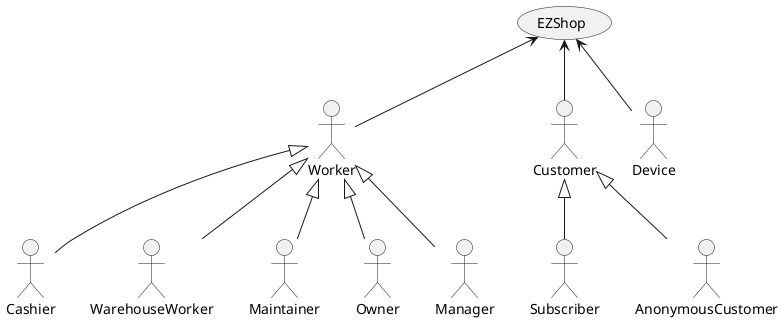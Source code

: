 @startuml
(EZShop)
:Worker:
:Cashier:
:WarehouseWorker:
:Maintainer:
:Owner:
:Manager:
:Customer:
:Subscriber:
:AnonymousCustomer:
:Device:

Worker<|--Cashier
Worker<|--WarehouseWorker
Worker<|--Maintainer
Worker<|--Owner
Worker<|--Manager

Customer<|--Subscriber
Customer<|--AnonymousCustomer

(EZShop)<--Worker
(EZShop)<--Customer
(EZShop)<--Device

@enduml